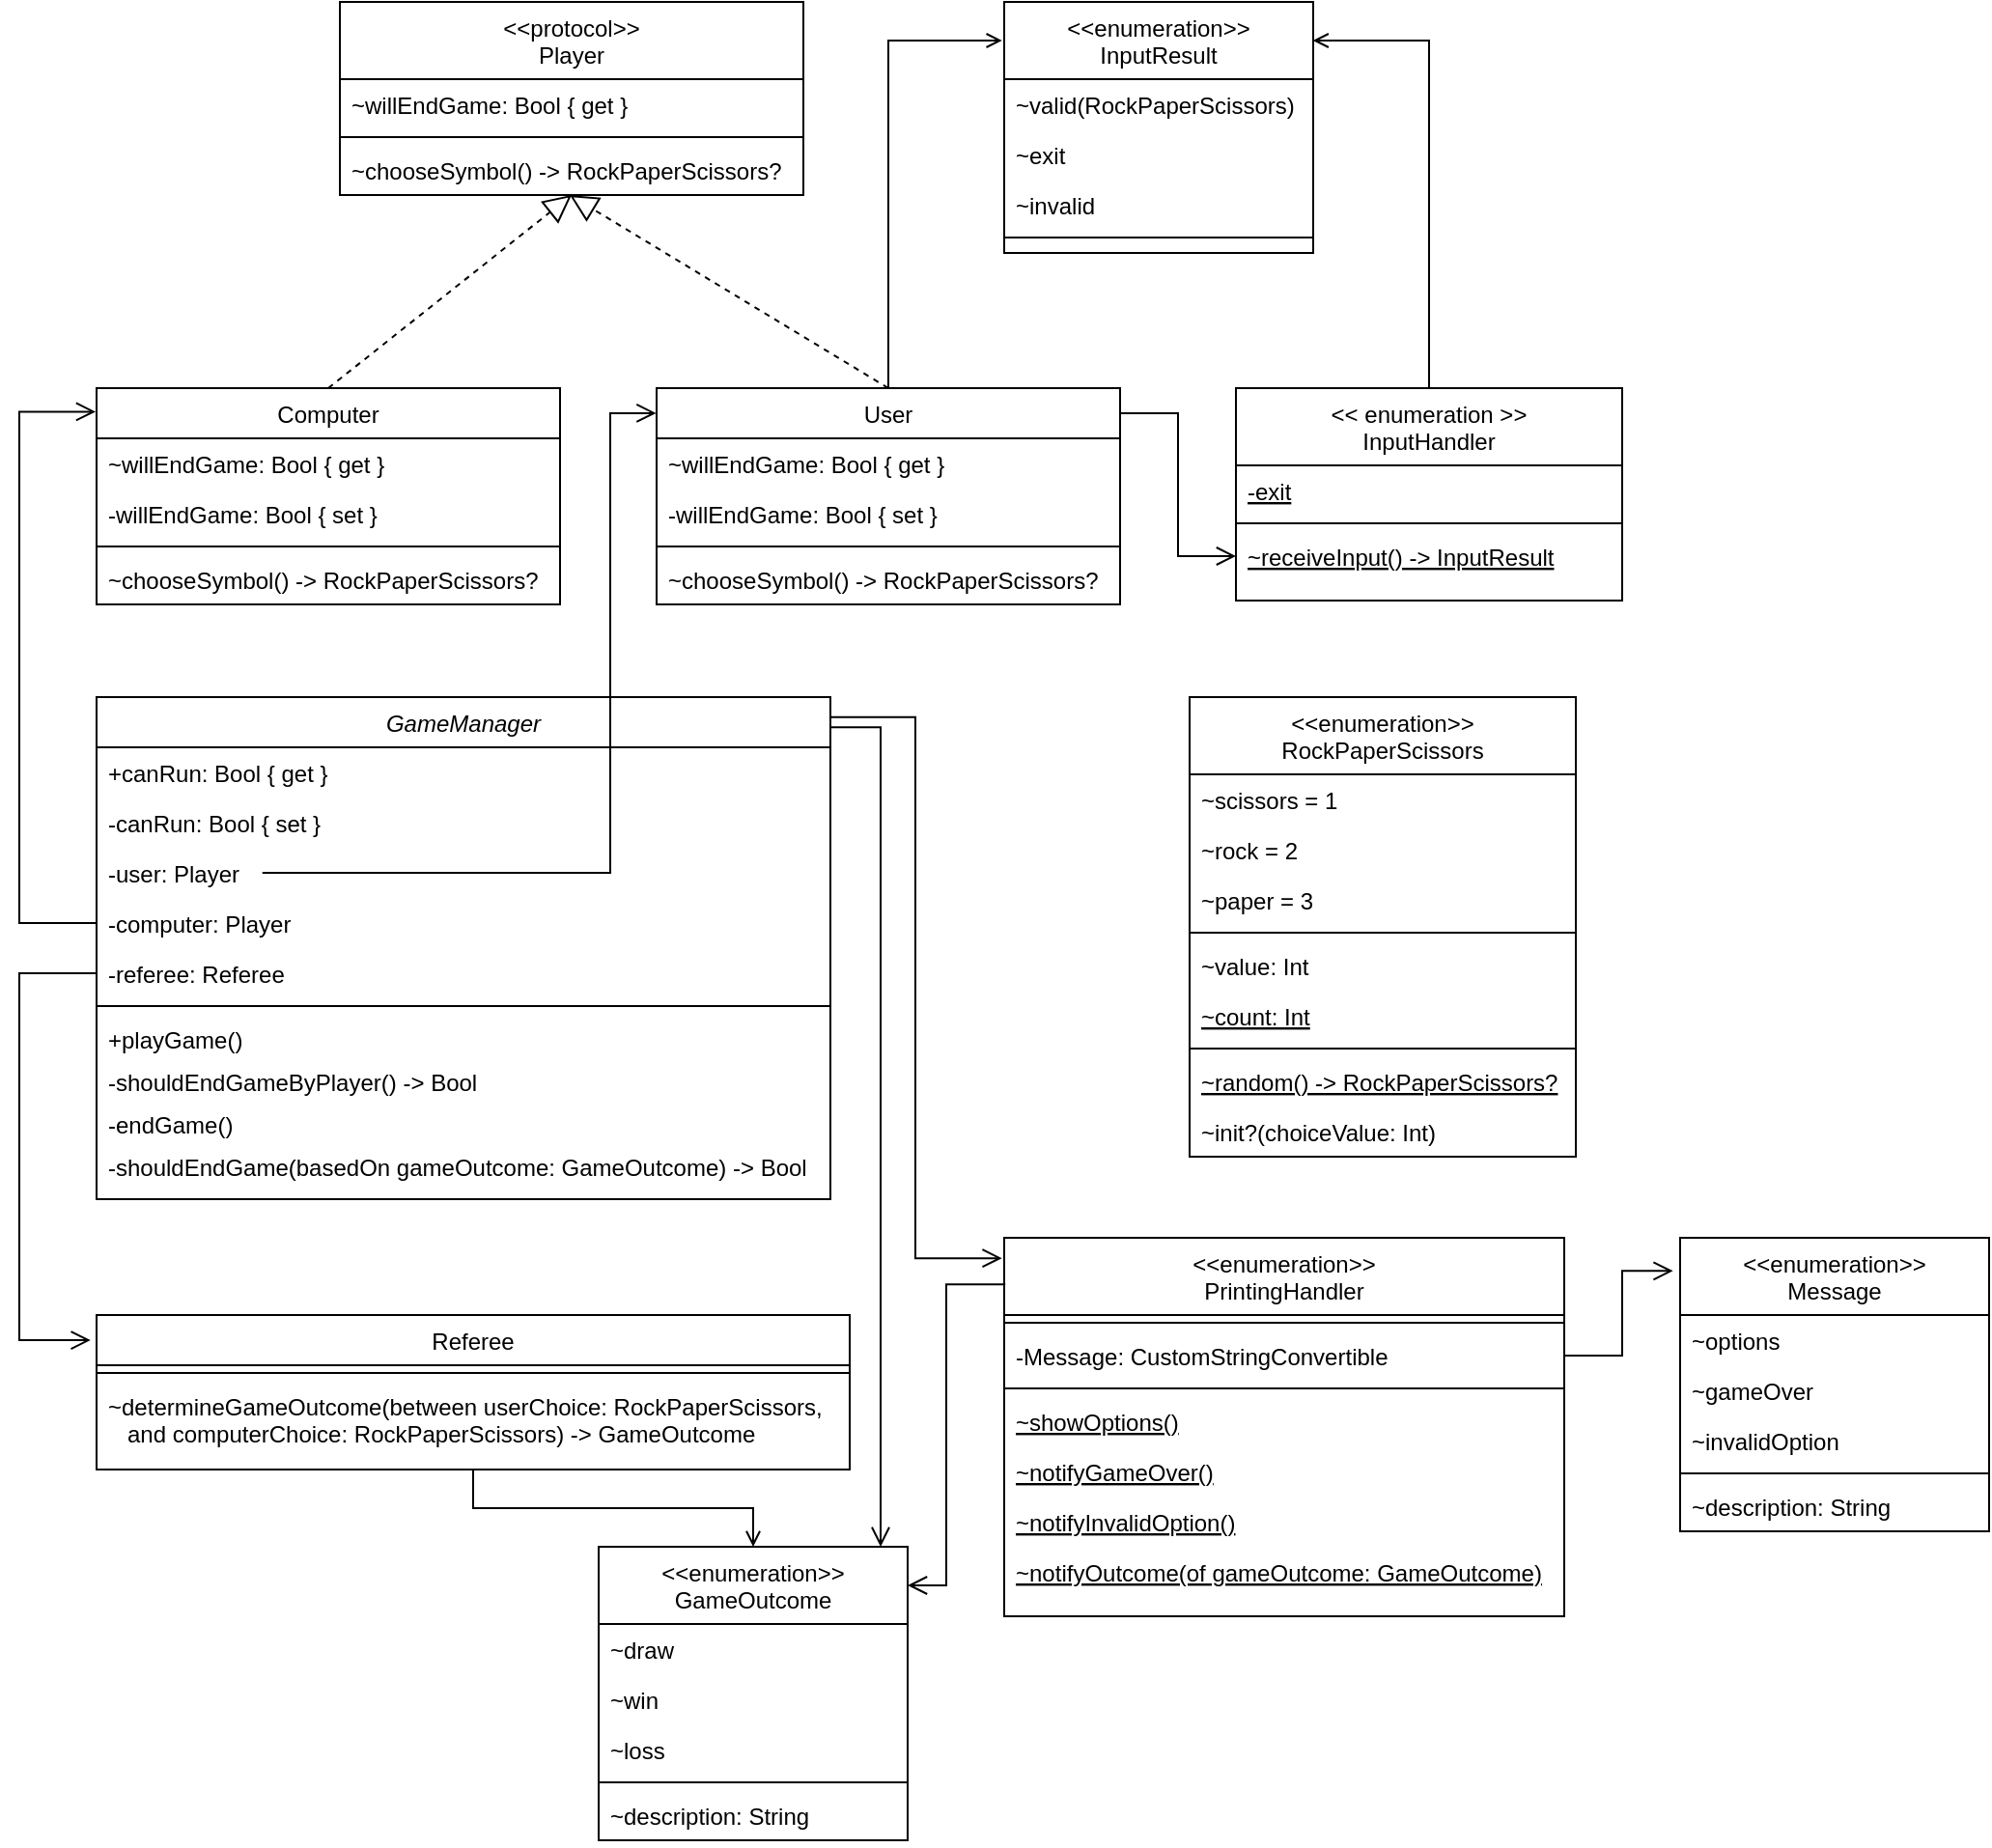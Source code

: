 <mxfile version="22.1.2" type="device">
  <diagram id="C5RBs43oDa-KdzZeNtuy" name="Page-1">
    <mxGraphModel dx="995" dy="687" grid="1" gridSize="10" guides="1" tooltips="1" connect="1" arrows="1" fold="1" page="1" pageScale="1" pageWidth="1169" pageHeight="1654" math="0" shadow="0">
      <root>
        <mxCell id="WIyWlLk6GJQsqaUBKTNV-0" />
        <mxCell id="WIyWlLk6GJQsqaUBKTNV-1" parent="WIyWlLk6GJQsqaUBKTNV-0" />
        <mxCell id="zkfFHV4jXpPFQw0GAbJ--0" value="GameManager" style="swimlane;fontStyle=2;align=center;verticalAlign=top;childLayout=stackLayout;horizontal=1;startSize=26;horizontalStack=0;resizeParent=1;resizeLast=0;collapsible=1;marginBottom=0;rounded=0;shadow=0;strokeWidth=1;" parent="WIyWlLk6GJQsqaUBKTNV-1" vertex="1">
          <mxGeometry x="114" y="400" width="380" height="260" as="geometry">
            <mxRectangle x="230" y="140" width="160" height="26" as="alternateBounds" />
          </mxGeometry>
        </mxCell>
        <mxCell id="zkfFHV4jXpPFQw0GAbJ--1" value="+canRun: Bool { get }" style="text;align=left;verticalAlign=top;spacingLeft=4;spacingRight=4;overflow=hidden;rotatable=0;points=[[0,0.5],[1,0.5]];portConstraint=eastwest;" parent="zkfFHV4jXpPFQw0GAbJ--0" vertex="1">
          <mxGeometry y="26" width="380" height="26" as="geometry" />
        </mxCell>
        <mxCell id="zkfFHV4jXpPFQw0GAbJ--2" value="-canRun: Bool { set }" style="text;align=left;verticalAlign=top;spacingLeft=4;spacingRight=4;overflow=hidden;rotatable=0;points=[[0,0.5],[1,0.5]];portConstraint=eastwest;rounded=0;shadow=0;html=0;" parent="zkfFHV4jXpPFQw0GAbJ--0" vertex="1">
          <mxGeometry y="52" width="380" height="26" as="geometry" />
        </mxCell>
        <mxCell id="s623HBF7WjrTzKDzdVk1-55" value="-user: Player" style="text;align=left;verticalAlign=top;spacingLeft=4;spacingRight=4;overflow=hidden;rotatable=0;points=[[0,0.5],[1,0.5]];portConstraint=eastwest;rounded=0;shadow=0;html=0;" parent="zkfFHV4jXpPFQw0GAbJ--0" vertex="1">
          <mxGeometry y="78" width="380" height="26" as="geometry" />
        </mxCell>
        <mxCell id="s623HBF7WjrTzKDzdVk1-54" value="-computer: Player" style="text;align=left;verticalAlign=top;spacingLeft=4;spacingRight=4;overflow=hidden;rotatable=0;points=[[0,0.5],[1,0.5]];portConstraint=eastwest;rounded=0;shadow=0;html=0;" parent="zkfFHV4jXpPFQw0GAbJ--0" vertex="1">
          <mxGeometry y="104" width="380" height="26" as="geometry" />
        </mxCell>
        <mxCell id="s623HBF7WjrTzKDzdVk1-56" value="-referee: Referee" style="text;align=left;verticalAlign=top;spacingLeft=4;spacingRight=4;overflow=hidden;rotatable=0;points=[[0,0.5],[1,0.5]];portConstraint=eastwest;rounded=0;shadow=0;html=0;" parent="zkfFHV4jXpPFQw0GAbJ--0" vertex="1">
          <mxGeometry y="130" width="380" height="26" as="geometry" />
        </mxCell>
        <mxCell id="zkfFHV4jXpPFQw0GAbJ--4" value="" style="line;html=1;strokeWidth=1;align=left;verticalAlign=middle;spacingTop=-1;spacingLeft=3;spacingRight=3;rotatable=0;labelPosition=right;points=[];portConstraint=eastwest;" parent="zkfFHV4jXpPFQw0GAbJ--0" vertex="1">
          <mxGeometry y="156" width="380" height="8" as="geometry" />
        </mxCell>
        <mxCell id="qmUEVyKpziymvP2P_vaz-50" value="+playGame()" style="text;align=left;verticalAlign=top;spacingLeft=4;spacingRight=4;overflow=hidden;rotatable=0;points=[[0,0.5],[1,0.5]];portConstraint=eastwest;strokeColor=none;" parent="zkfFHV4jXpPFQw0GAbJ--0" vertex="1">
          <mxGeometry y="164" width="380" height="22" as="geometry" />
        </mxCell>
        <mxCell id="qmUEVyKpziymvP2P_vaz-51" value="-shouldEndGameByPlayer() -&gt; Bool" style="text;align=left;verticalAlign=top;spacingLeft=4;spacingRight=4;overflow=hidden;rotatable=0;points=[[0,0.5],[1,0.5]];portConstraint=eastwest;strokeColor=none;" parent="zkfFHV4jXpPFQw0GAbJ--0" vertex="1">
          <mxGeometry y="186" width="380" height="22" as="geometry" />
        </mxCell>
        <mxCell id="i6mBD4vegmEakO4FTFAI-4" value="-endGame()" style="text;align=left;verticalAlign=top;spacingLeft=4;spacingRight=4;overflow=hidden;rotatable=0;points=[[0,0.5],[1,0.5]];portConstraint=eastwest;strokeColor=none;" parent="zkfFHV4jXpPFQw0GAbJ--0" vertex="1">
          <mxGeometry y="208" width="380" height="22" as="geometry" />
        </mxCell>
        <mxCell id="i6mBD4vegmEakO4FTFAI-1" value="-shouldEndGame(basedOn gameOutcome: GameOutcome) -&gt; Bool" style="text;align=left;verticalAlign=top;spacingLeft=4;spacingRight=4;overflow=hidden;rotatable=0;points=[[0,0.5],[1,0.5]];portConstraint=eastwest;strokeColor=none;" parent="zkfFHV4jXpPFQw0GAbJ--0" vertex="1">
          <mxGeometry y="230" width="380" height="22" as="geometry" />
        </mxCell>
        <mxCell id="qmUEVyKpziymvP2P_vaz-57" value="&lt;&lt;enumeration&gt;&gt;&#xa;RockPaperScissors" style="swimlane;fontStyle=0;align=center;verticalAlign=top;childLayout=stackLayout;horizontal=1;startSize=40;horizontalStack=0;resizeParent=1;resizeLast=0;collapsible=1;marginBottom=0;rounded=0;shadow=0;strokeWidth=1;" parent="WIyWlLk6GJQsqaUBKTNV-1" vertex="1">
          <mxGeometry x="680" y="400" width="200" height="238" as="geometry">
            <mxRectangle x="340" y="380" width="170" height="26" as="alternateBounds" />
          </mxGeometry>
        </mxCell>
        <mxCell id="qmUEVyKpziymvP2P_vaz-58" value="~scissors = 1" style="text;align=left;verticalAlign=top;spacingLeft=4;spacingRight=4;overflow=hidden;rotatable=0;points=[[0,0.5],[1,0.5]];portConstraint=eastwest;" parent="qmUEVyKpziymvP2P_vaz-57" vertex="1">
          <mxGeometry y="40" width="200" height="26" as="geometry" />
        </mxCell>
        <mxCell id="qmUEVyKpziymvP2P_vaz-69" value="~rock = 2" style="text;align=left;verticalAlign=top;spacingLeft=4;spacingRight=4;overflow=hidden;rotatable=0;points=[[0,0.5],[1,0.5]];portConstraint=eastwest;" parent="qmUEVyKpziymvP2P_vaz-57" vertex="1">
          <mxGeometry y="66" width="200" height="26" as="geometry" />
        </mxCell>
        <mxCell id="qmUEVyKpziymvP2P_vaz-70" value="~paper = 3" style="text;align=left;verticalAlign=top;spacingLeft=4;spacingRight=4;overflow=hidden;rotatable=0;points=[[0,0.5],[1,0.5]];portConstraint=eastwest;" parent="qmUEVyKpziymvP2P_vaz-57" vertex="1">
          <mxGeometry y="92" width="200" height="26" as="geometry" />
        </mxCell>
        <mxCell id="qmUEVyKpziymvP2P_vaz-59" value="" style="line;html=1;strokeWidth=1;align=left;verticalAlign=middle;spacingTop=-1;spacingLeft=3;spacingRight=3;rotatable=0;labelPosition=right;points=[];portConstraint=eastwest;" parent="qmUEVyKpziymvP2P_vaz-57" vertex="1">
          <mxGeometry y="118" width="200" height="8" as="geometry" />
        </mxCell>
        <mxCell id="s623HBF7WjrTzKDzdVk1-36" value="~value: Int" style="text;align=left;verticalAlign=top;spacingLeft=4;spacingRight=4;overflow=hidden;rotatable=0;points=[[0,0.5],[1,0.5]];portConstraint=eastwest;" parent="qmUEVyKpziymvP2P_vaz-57" vertex="1">
          <mxGeometry y="126" width="200" height="26" as="geometry" />
        </mxCell>
        <mxCell id="s623HBF7WjrTzKDzdVk1-40" value="~count: Int" style="text;align=left;verticalAlign=top;spacingLeft=4;spacingRight=4;overflow=hidden;rotatable=0;points=[[0,0.5],[1,0.5]];portConstraint=eastwest;fontStyle=4" parent="qmUEVyKpziymvP2P_vaz-57" vertex="1">
          <mxGeometry y="152" width="200" height="26" as="geometry" />
        </mxCell>
        <mxCell id="s623HBF7WjrTzKDzdVk1-39" value="" style="line;html=1;strokeWidth=1;align=left;verticalAlign=middle;spacingTop=-1;spacingLeft=3;spacingRight=3;rotatable=0;labelPosition=right;points=[];portConstraint=eastwest;" parent="qmUEVyKpziymvP2P_vaz-57" vertex="1">
          <mxGeometry y="178" width="200" height="8" as="geometry" />
        </mxCell>
        <mxCell id="s623HBF7WjrTzKDzdVk1-38" value="~random() -&gt; RockPaperScissors?" style="text;align=left;verticalAlign=top;spacingLeft=4;spacingRight=4;overflow=hidden;rotatable=0;points=[[0,0.5],[1,0.5]];portConstraint=eastwest;fontStyle=4" parent="qmUEVyKpziymvP2P_vaz-57" vertex="1">
          <mxGeometry y="186" width="200" height="26" as="geometry" />
        </mxCell>
        <mxCell id="s623HBF7WjrTzKDzdVk1-37" value="~init?(choiceValue: Int)" style="text;align=left;verticalAlign=top;spacingLeft=4;spacingRight=4;overflow=hidden;rotatable=0;points=[[0,0.5],[1,0.5]];portConstraint=eastwest;" parent="qmUEVyKpziymvP2P_vaz-57" vertex="1">
          <mxGeometry y="212" width="200" height="26" as="geometry" />
        </mxCell>
        <mxCell id="qmUEVyKpziymvP2P_vaz-72" value="&lt;&lt;enumeration&gt;&gt;&#xa;Message" style="swimlane;fontStyle=0;align=center;verticalAlign=top;childLayout=stackLayout;horizontal=1;startSize=40;horizontalStack=0;resizeParent=1;resizeLast=0;collapsible=1;marginBottom=0;rounded=0;shadow=0;strokeWidth=1;" parent="WIyWlLk6GJQsqaUBKTNV-1" vertex="1">
          <mxGeometry x="934" y="680" width="160" height="152" as="geometry">
            <mxRectangle x="340" y="380" width="170" height="26" as="alternateBounds" />
          </mxGeometry>
        </mxCell>
        <mxCell id="qmUEVyKpziymvP2P_vaz-73" value="~options" style="text;align=left;verticalAlign=top;spacingLeft=4;spacingRight=4;overflow=hidden;rotatable=0;points=[[0,0.5],[1,0.5]];portConstraint=eastwest;" parent="qmUEVyKpziymvP2P_vaz-72" vertex="1">
          <mxGeometry y="40" width="160" height="26" as="geometry" />
        </mxCell>
        <mxCell id="qmUEVyKpziymvP2P_vaz-74" value="~gameOver" style="text;align=left;verticalAlign=top;spacingLeft=4;spacingRight=4;overflow=hidden;rotatable=0;points=[[0,0.5],[1,0.5]];portConstraint=eastwest;" parent="qmUEVyKpziymvP2P_vaz-72" vertex="1">
          <mxGeometry y="66" width="160" height="26" as="geometry" />
        </mxCell>
        <mxCell id="qmUEVyKpziymvP2P_vaz-75" value="~invalidOption" style="text;align=left;verticalAlign=top;spacingLeft=4;spacingRight=4;overflow=hidden;rotatable=0;points=[[0,0.5],[1,0.5]];portConstraint=eastwest;" parent="qmUEVyKpziymvP2P_vaz-72" vertex="1">
          <mxGeometry y="92" width="160" height="26" as="geometry" />
        </mxCell>
        <mxCell id="qmUEVyKpziymvP2P_vaz-76" value="" style="line;html=1;strokeWidth=1;align=left;verticalAlign=middle;spacingTop=-1;spacingLeft=3;spacingRight=3;rotatable=0;labelPosition=right;points=[];portConstraint=eastwest;" parent="qmUEVyKpziymvP2P_vaz-72" vertex="1">
          <mxGeometry y="118" width="160" height="8" as="geometry" />
        </mxCell>
        <mxCell id="qmUEVyKpziymvP2P_vaz-78" value="~description: String" style="text;align=left;verticalAlign=top;spacingLeft=4;spacingRight=4;overflow=hidden;rotatable=0;points=[[0,0.5],[1,0.5]];portConstraint=eastwest;" parent="qmUEVyKpziymvP2P_vaz-72" vertex="1">
          <mxGeometry y="126" width="160" height="26" as="geometry" />
        </mxCell>
        <mxCell id="-9zZKkEwCmD_-viZf4k5-0" value="" style="edgeStyle=elbowEdgeStyle;elbow=horizontal;endArrow=open;html=1;curved=0;rounded=0;endSize=8;startSize=8;endFill=0;entryX=-0.004;entryY=0.054;entryDx=0;entryDy=0;entryPerimeter=0;exitX=0.999;exitY=0.04;exitDx=0;exitDy=0;exitPerimeter=0;" parent="WIyWlLk6GJQsqaUBKTNV-1" source="zkfFHV4jXpPFQw0GAbJ--0" target="s623HBF7WjrTzKDzdVk1-62" edge="1">
          <mxGeometry width="50" height="50" relative="1" as="geometry">
            <mxPoint x="514" y="410" as="sourcePoint" />
            <mxPoint x="574" y="464.16" as="targetPoint" />
            <Array as="points" />
          </mxGeometry>
        </mxCell>
        <mxCell id="s623HBF7WjrTzKDzdVk1-1" value="Referee" style="swimlane;fontStyle=0;align=center;verticalAlign=top;childLayout=stackLayout;horizontal=1;startSize=26;horizontalStack=0;resizeParent=1;resizeLast=0;collapsible=1;marginBottom=0;rounded=0;shadow=0;strokeWidth=1;" parent="WIyWlLk6GJQsqaUBKTNV-1" vertex="1">
          <mxGeometry x="114" y="720" width="390" height="80" as="geometry">
            <mxRectangle x="560" y="360" width="160" height="26" as="alternateBounds" />
          </mxGeometry>
        </mxCell>
        <mxCell id="s623HBF7WjrTzKDzdVk1-2" value="" style="line;html=1;strokeWidth=1;align=left;verticalAlign=middle;spacingTop=-1;spacingLeft=3;spacingRight=3;rotatable=0;labelPosition=right;points=[];portConstraint=eastwest;" parent="s623HBF7WjrTzKDzdVk1-1" vertex="1">
          <mxGeometry y="26" width="390" height="8" as="geometry" />
        </mxCell>
        <mxCell id="s623HBF7WjrTzKDzdVk1-4" value="~determineGameOutcome(between userChoice: RockPaperScissors,&#xa;   and computerChoice: RockPaperScissors) -&gt; GameOutcome" style="text;align=left;verticalAlign=top;spacingLeft=4;spacingRight=4;overflow=hidden;rotatable=0;points=[[0,0.5],[1,0.5]];portConstraint=eastwest;" parent="s623HBF7WjrTzKDzdVk1-1" vertex="1">
          <mxGeometry y="34" width="390" height="38" as="geometry" />
        </mxCell>
        <mxCell id="s623HBF7WjrTzKDzdVk1-10" value="&lt;&lt;protocol&gt;&gt;&#xa;Player" style="swimlane;fontStyle=0;align=center;verticalAlign=top;childLayout=stackLayout;horizontal=1;startSize=40;horizontalStack=0;resizeParent=1;resizeLast=0;collapsible=1;marginBottom=0;rounded=0;shadow=0;strokeWidth=1;" parent="WIyWlLk6GJQsqaUBKTNV-1" vertex="1">
          <mxGeometry x="240" y="40" width="240" height="100" as="geometry">
            <mxRectangle x="340" y="380" width="170" height="26" as="alternateBounds" />
          </mxGeometry>
        </mxCell>
        <mxCell id="s623HBF7WjrTzKDzdVk1-11" value="~willEndGame: Bool { get }" style="text;align=left;verticalAlign=top;spacingLeft=4;spacingRight=4;overflow=hidden;rotatable=0;points=[[0,0.5],[1,0.5]];portConstraint=eastwest;" parent="s623HBF7WjrTzKDzdVk1-10" vertex="1">
          <mxGeometry y="40" width="240" height="26" as="geometry" />
        </mxCell>
        <mxCell id="s623HBF7WjrTzKDzdVk1-14" value="" style="line;html=1;strokeWidth=1;align=left;verticalAlign=middle;spacingTop=-1;spacingLeft=3;spacingRight=3;rotatable=0;labelPosition=right;points=[];portConstraint=eastwest;" parent="s623HBF7WjrTzKDzdVk1-10" vertex="1">
          <mxGeometry y="66" width="240" height="8" as="geometry" />
        </mxCell>
        <mxCell id="s623HBF7WjrTzKDzdVk1-27" value="~chooseSymbol() -&gt; RockPaperScissors?" style="text;align=left;verticalAlign=top;spacingLeft=4;spacingRight=4;overflow=hidden;rotatable=0;points=[[0,0.5],[1,0.5]];portConstraint=eastwest;" parent="s623HBF7WjrTzKDzdVk1-10" vertex="1">
          <mxGeometry y="74" width="240" height="26" as="geometry" />
        </mxCell>
        <mxCell id="s623HBF7WjrTzKDzdVk1-30" value="Computer" style="swimlane;fontStyle=0;align=center;verticalAlign=top;childLayout=stackLayout;horizontal=1;startSize=26;horizontalStack=0;resizeParent=1;resizeLast=0;collapsible=1;marginBottom=0;rounded=0;shadow=0;strokeWidth=1;" parent="WIyWlLk6GJQsqaUBKTNV-1" vertex="1">
          <mxGeometry x="114" y="240" width="240" height="112" as="geometry">
            <mxRectangle x="560" y="360" width="160" height="26" as="alternateBounds" />
          </mxGeometry>
        </mxCell>
        <mxCell id="s623HBF7WjrTzKDzdVk1-31" value="~willEndGame: Bool { get }" style="text;align=left;verticalAlign=top;spacingLeft=4;spacingRight=4;overflow=hidden;rotatable=0;points=[[0,0.5],[1,0.5]];portConstraint=eastwest;" parent="s623HBF7WjrTzKDzdVk1-30" vertex="1">
          <mxGeometry y="26" width="240" height="26" as="geometry" />
        </mxCell>
        <mxCell id="s623HBF7WjrTzKDzdVk1-32" value="-willEndGame: Bool { set }" style="text;align=left;verticalAlign=top;spacingLeft=4;spacingRight=4;overflow=hidden;rotatable=0;points=[[0,0.5],[1,0.5]];portConstraint=eastwest;" parent="s623HBF7WjrTzKDzdVk1-30" vertex="1">
          <mxGeometry y="52" width="240" height="26" as="geometry" />
        </mxCell>
        <mxCell id="s623HBF7WjrTzKDzdVk1-33" value="" style="line;html=1;strokeWidth=1;align=left;verticalAlign=middle;spacingTop=-1;spacingLeft=3;spacingRight=3;rotatable=0;labelPosition=right;points=[];portConstraint=eastwest;" parent="s623HBF7WjrTzKDzdVk1-30" vertex="1">
          <mxGeometry y="78" width="240" height="8" as="geometry" />
        </mxCell>
        <mxCell id="s623HBF7WjrTzKDzdVk1-34" value="~chooseSymbol() -&gt; RockPaperScissors?" style="text;align=left;verticalAlign=top;spacingLeft=4;spacingRight=4;overflow=hidden;rotatable=0;points=[[0,0.5],[1,0.5]];portConstraint=eastwest;" parent="s623HBF7WjrTzKDzdVk1-30" vertex="1">
          <mxGeometry y="86" width="240" height="26" as="geometry" />
        </mxCell>
        <mxCell id="s623HBF7WjrTzKDzdVk1-41" value="&lt;&lt;enumeration&gt;&gt;&#xa;InputResult" style="swimlane;fontStyle=0;align=center;verticalAlign=top;childLayout=stackLayout;horizontal=1;startSize=40;horizontalStack=0;resizeParent=1;resizeLast=0;collapsible=1;marginBottom=0;rounded=0;shadow=0;strokeWidth=1;" parent="WIyWlLk6GJQsqaUBKTNV-1" vertex="1">
          <mxGeometry x="584" y="40" width="160" height="130" as="geometry">
            <mxRectangle x="340" y="380" width="170" height="26" as="alternateBounds" />
          </mxGeometry>
        </mxCell>
        <mxCell id="s623HBF7WjrTzKDzdVk1-42" value="~valid(RockPaperScissors)" style="text;align=left;verticalAlign=top;spacingLeft=4;spacingRight=4;overflow=hidden;rotatable=0;points=[[0,0.5],[1,0.5]];portConstraint=eastwest;" parent="s623HBF7WjrTzKDzdVk1-41" vertex="1">
          <mxGeometry y="40" width="160" height="26" as="geometry" />
        </mxCell>
        <mxCell id="s623HBF7WjrTzKDzdVk1-43" value="~exit" style="text;align=left;verticalAlign=top;spacingLeft=4;spacingRight=4;overflow=hidden;rotatable=0;points=[[0,0.5],[1,0.5]];portConstraint=eastwest;" parent="s623HBF7WjrTzKDzdVk1-41" vertex="1">
          <mxGeometry y="66" width="160" height="26" as="geometry" />
        </mxCell>
        <mxCell id="s623HBF7WjrTzKDzdVk1-44" value="~invalid" style="text;align=left;verticalAlign=top;spacingLeft=4;spacingRight=4;overflow=hidden;rotatable=0;points=[[0,0.5],[1,0.5]];portConstraint=eastwest;" parent="s623HBF7WjrTzKDzdVk1-41" vertex="1">
          <mxGeometry y="92" width="160" height="26" as="geometry" />
        </mxCell>
        <mxCell id="s623HBF7WjrTzKDzdVk1-45" value="" style="line;html=1;strokeWidth=1;align=left;verticalAlign=middle;spacingTop=-1;spacingLeft=3;spacingRight=3;rotatable=0;labelPosition=right;points=[];portConstraint=eastwest;" parent="s623HBF7WjrTzKDzdVk1-41" vertex="1">
          <mxGeometry y="118" width="160" height="8" as="geometry" />
        </mxCell>
        <mxCell id="s623HBF7WjrTzKDzdVk1-49" value="User" style="swimlane;fontStyle=0;align=center;verticalAlign=top;childLayout=stackLayout;horizontal=1;startSize=26;horizontalStack=0;resizeParent=1;resizeLast=0;collapsible=1;marginBottom=0;rounded=0;shadow=0;strokeWidth=1;" parent="WIyWlLk6GJQsqaUBKTNV-1" vertex="1">
          <mxGeometry x="404" y="240" width="240" height="112" as="geometry">
            <mxRectangle x="560" y="360" width="160" height="26" as="alternateBounds" />
          </mxGeometry>
        </mxCell>
        <mxCell id="s623HBF7WjrTzKDzdVk1-50" value="~willEndGame: Bool { get }" style="text;align=left;verticalAlign=top;spacingLeft=4;spacingRight=4;overflow=hidden;rotatable=0;points=[[0,0.5],[1,0.5]];portConstraint=eastwest;" parent="s623HBF7WjrTzKDzdVk1-49" vertex="1">
          <mxGeometry y="26" width="240" height="26" as="geometry" />
        </mxCell>
        <mxCell id="s623HBF7WjrTzKDzdVk1-51" value="-willEndGame: Bool { set }" style="text;align=left;verticalAlign=top;spacingLeft=4;spacingRight=4;overflow=hidden;rotatable=0;points=[[0,0.5],[1,0.5]];portConstraint=eastwest;" parent="s623HBF7WjrTzKDzdVk1-49" vertex="1">
          <mxGeometry y="52" width="240" height="26" as="geometry" />
        </mxCell>
        <mxCell id="s623HBF7WjrTzKDzdVk1-52" value="" style="line;html=1;strokeWidth=1;align=left;verticalAlign=middle;spacingTop=-1;spacingLeft=3;spacingRight=3;rotatable=0;labelPosition=right;points=[];portConstraint=eastwest;" parent="s623HBF7WjrTzKDzdVk1-49" vertex="1">
          <mxGeometry y="78" width="240" height="8" as="geometry" />
        </mxCell>
        <mxCell id="s623HBF7WjrTzKDzdVk1-53" value="~chooseSymbol() -&gt; RockPaperScissors?" style="text;align=left;verticalAlign=top;spacingLeft=4;spacingRight=4;overflow=hidden;rotatable=0;points=[[0,0.5],[1,0.5]];portConstraint=eastwest;" parent="s623HBF7WjrTzKDzdVk1-49" vertex="1">
          <mxGeometry y="86" width="240" height="26" as="geometry" />
        </mxCell>
        <mxCell id="s623HBF7WjrTzKDzdVk1-57" value="&lt;&lt; enumeration &gt;&gt;&#xa;InputHandler" style="swimlane;fontStyle=0;align=center;verticalAlign=top;childLayout=stackLayout;horizontal=1;startSize=40;horizontalStack=0;resizeParent=1;resizeLast=0;collapsible=1;marginBottom=0;rounded=0;shadow=0;strokeWidth=1;" parent="WIyWlLk6GJQsqaUBKTNV-1" vertex="1">
          <mxGeometry x="704" y="240" width="200" height="110" as="geometry">
            <mxRectangle x="560" y="360" width="160" height="26" as="alternateBounds" />
          </mxGeometry>
        </mxCell>
        <mxCell id="s623HBF7WjrTzKDzdVk1-58" value="-exit" style="text;align=left;verticalAlign=top;spacingLeft=4;spacingRight=4;overflow=hidden;rotatable=0;points=[[0,0.5],[1,0.5]];portConstraint=eastwest;fontStyle=4" parent="s623HBF7WjrTzKDzdVk1-57" vertex="1">
          <mxGeometry y="40" width="200" height="26" as="geometry" />
        </mxCell>
        <mxCell id="s623HBF7WjrTzKDzdVk1-60" value="" style="line;html=1;strokeWidth=1;align=left;verticalAlign=middle;spacingTop=-1;spacingLeft=3;spacingRight=3;rotatable=0;labelPosition=right;points=[];portConstraint=eastwest;" parent="s623HBF7WjrTzKDzdVk1-57" vertex="1">
          <mxGeometry y="66" width="200" height="8" as="geometry" />
        </mxCell>
        <mxCell id="s623HBF7WjrTzKDzdVk1-61" value="~receiveInput() -&gt; InputResult" style="text;align=left;verticalAlign=top;spacingLeft=4;spacingRight=4;overflow=hidden;rotatable=0;points=[[0,0.5],[1,0.5]];portConstraint=eastwest;fontStyle=4" parent="s623HBF7WjrTzKDzdVk1-57" vertex="1">
          <mxGeometry y="74" width="200" height="26" as="geometry" />
        </mxCell>
        <mxCell id="s623HBF7WjrTzKDzdVk1-62" value="&lt;&lt;enumeration&gt;&gt;&#xa;PrintingHandler" style="swimlane;fontStyle=0;align=center;verticalAlign=top;childLayout=stackLayout;horizontal=1;startSize=40;horizontalStack=0;resizeParent=1;resizeLast=0;collapsible=1;marginBottom=0;rounded=0;shadow=0;strokeWidth=1;" parent="WIyWlLk6GJQsqaUBKTNV-1" vertex="1">
          <mxGeometry x="584" y="680" width="290" height="196" as="geometry">
            <mxRectangle x="340" y="380" width="170" height="26" as="alternateBounds" />
          </mxGeometry>
        </mxCell>
        <mxCell id="s623HBF7WjrTzKDzdVk1-66" value="" style="line;html=1;strokeWidth=1;align=left;verticalAlign=middle;spacingTop=-1;spacingLeft=3;spacingRight=3;rotatable=0;labelPosition=right;points=[];portConstraint=eastwest;" parent="s623HBF7WjrTzKDzdVk1-62" vertex="1">
          <mxGeometry y="40" width="290" height="8" as="geometry" />
        </mxCell>
        <mxCell id="s623HBF7WjrTzKDzdVk1-63" value="-Message: CustomStringConvertible" style="text;align=left;verticalAlign=top;spacingLeft=4;spacingRight=4;overflow=hidden;rotatable=0;points=[[0,0.5],[1,0.5]];portConstraint=eastwest;" parent="s623HBF7WjrTzKDzdVk1-62" vertex="1">
          <mxGeometry y="48" width="290" height="26" as="geometry" />
        </mxCell>
        <mxCell id="mDiNn8X6zUOTqSWpwGkp-0" value="" style="line;html=1;strokeWidth=1;align=left;verticalAlign=middle;spacingTop=-1;spacingLeft=3;spacingRight=3;rotatable=0;labelPosition=right;points=[];portConstraint=eastwest;" parent="s623HBF7WjrTzKDzdVk1-62" vertex="1">
          <mxGeometry y="74" width="290" height="8" as="geometry" />
        </mxCell>
        <mxCell id="s623HBF7WjrTzKDzdVk1-65" value="~showOptions()" style="text;align=left;verticalAlign=top;spacingLeft=4;spacingRight=4;overflow=hidden;rotatable=0;points=[[0,0.5],[1,0.5]];portConstraint=eastwest;fontStyle=4" parent="s623HBF7WjrTzKDzdVk1-62" vertex="1">
          <mxGeometry y="82" width="290" height="26" as="geometry" />
        </mxCell>
        <mxCell id="s623HBF7WjrTzKDzdVk1-64" value="~notifyGameOver()" style="text;align=left;verticalAlign=top;spacingLeft=4;spacingRight=4;overflow=hidden;rotatable=0;points=[[0,0.5],[1,0.5]];portConstraint=eastwest;fontStyle=4" parent="s623HBF7WjrTzKDzdVk1-62" vertex="1">
          <mxGeometry y="108" width="290" height="26" as="geometry" />
        </mxCell>
        <mxCell id="mDiNn8X6zUOTqSWpwGkp-1" value="~notifyInvalidOption()" style="text;align=left;verticalAlign=top;spacingLeft=4;spacingRight=4;overflow=hidden;rotatable=0;points=[[0,0.5],[1,0.5]];portConstraint=eastwest;fontStyle=4" parent="s623HBF7WjrTzKDzdVk1-62" vertex="1">
          <mxGeometry y="134" width="290" height="26" as="geometry" />
        </mxCell>
        <mxCell id="mDiNn8X6zUOTqSWpwGkp-2" value="~notifyOutcome(of gameOutcome: GameOutcome)" style="text;align=left;verticalAlign=top;spacingLeft=4;spacingRight=4;overflow=hidden;rotatable=0;points=[[0,0.5],[1,0.5]];portConstraint=eastwest;fontStyle=4" parent="s623HBF7WjrTzKDzdVk1-62" vertex="1">
          <mxGeometry y="160" width="290" height="26" as="geometry" />
        </mxCell>
        <mxCell id="mDiNn8X6zUOTqSWpwGkp-3" value="" style="endArrow=block;dashed=1;endFill=0;endSize=12;html=1;rounded=0;entryX=0.5;entryY=1;entryDx=0;entryDy=0;entryPerimeter=0;exitX=0.5;exitY=0;exitDx=0;exitDy=0;" parent="WIyWlLk6GJQsqaUBKTNV-1" source="s623HBF7WjrTzKDzdVk1-30" target="s623HBF7WjrTzKDzdVk1-27" edge="1">
          <mxGeometry width="160" relative="1" as="geometry">
            <mxPoint x="164" y="210" as="sourcePoint" />
            <mxPoint x="324" y="210" as="targetPoint" />
          </mxGeometry>
        </mxCell>
        <mxCell id="mDiNn8X6zUOTqSWpwGkp-4" value="" style="endArrow=block;dashed=1;endFill=0;endSize=12;html=1;rounded=0;exitX=0.5;exitY=0;exitDx=0;exitDy=0;entryX=0.496;entryY=1;entryDx=0;entryDy=0;entryPerimeter=0;" parent="WIyWlLk6GJQsqaUBKTNV-1" source="s623HBF7WjrTzKDzdVk1-49" target="s623HBF7WjrTzKDzdVk1-27" edge="1">
          <mxGeometry width="160" relative="1" as="geometry">
            <mxPoint x="444" y="240" as="sourcePoint" />
            <mxPoint x="344" y="180" as="targetPoint" />
          </mxGeometry>
        </mxCell>
        <mxCell id="mDiNn8X6zUOTqSWpwGkp-5" value="&lt;&lt;enumeration&gt;&gt;&#xa;GameOutcome" style="swimlane;fontStyle=0;align=center;verticalAlign=top;childLayout=stackLayout;horizontal=1;startSize=40;horizontalStack=0;resizeParent=1;resizeLast=0;collapsible=1;marginBottom=0;rounded=0;shadow=0;strokeWidth=1;" parent="WIyWlLk6GJQsqaUBKTNV-1" vertex="1">
          <mxGeometry x="374" y="840" width="160" height="152" as="geometry">
            <mxRectangle x="340" y="380" width="170" height="26" as="alternateBounds" />
          </mxGeometry>
        </mxCell>
        <mxCell id="mDiNn8X6zUOTqSWpwGkp-6" value="~draw" style="text;align=left;verticalAlign=top;spacingLeft=4;spacingRight=4;overflow=hidden;rotatable=0;points=[[0,0.5],[1,0.5]];portConstraint=eastwest;" parent="mDiNn8X6zUOTqSWpwGkp-5" vertex="1">
          <mxGeometry y="40" width="160" height="26" as="geometry" />
        </mxCell>
        <mxCell id="mDiNn8X6zUOTqSWpwGkp-7" value="~win" style="text;align=left;verticalAlign=top;spacingLeft=4;spacingRight=4;overflow=hidden;rotatable=0;points=[[0,0.5],[1,0.5]];portConstraint=eastwest;" parent="mDiNn8X6zUOTqSWpwGkp-5" vertex="1">
          <mxGeometry y="66" width="160" height="26" as="geometry" />
        </mxCell>
        <mxCell id="mDiNn8X6zUOTqSWpwGkp-8" value="~loss" style="text;align=left;verticalAlign=top;spacingLeft=4;spacingRight=4;overflow=hidden;rotatable=0;points=[[0,0.5],[1,0.5]];portConstraint=eastwest;" parent="mDiNn8X6zUOTqSWpwGkp-5" vertex="1">
          <mxGeometry y="92" width="160" height="26" as="geometry" />
        </mxCell>
        <mxCell id="mDiNn8X6zUOTqSWpwGkp-9" value="" style="line;html=1;strokeWidth=1;align=left;verticalAlign=middle;spacingTop=-1;spacingLeft=3;spacingRight=3;rotatable=0;labelPosition=right;points=[];portConstraint=eastwest;" parent="mDiNn8X6zUOTqSWpwGkp-5" vertex="1">
          <mxGeometry y="118" width="160" height="8" as="geometry" />
        </mxCell>
        <mxCell id="mDiNn8X6zUOTqSWpwGkp-10" value="~description: String" style="text;align=left;verticalAlign=top;spacingLeft=4;spacingRight=4;overflow=hidden;rotatable=0;points=[[0,0.5],[1,0.5]];portConstraint=eastwest;" parent="mDiNn8X6zUOTqSWpwGkp-5" vertex="1">
          <mxGeometry y="126" width="160" height="26" as="geometry" />
        </mxCell>
        <mxCell id="mDiNn8X6zUOTqSWpwGkp-11" value="" style="edgeStyle=elbowEdgeStyle;elbow=horizontal;endArrow=open;html=1;curved=0;rounded=0;endSize=8;startSize=8;endFill=0;exitX=0;exitY=0.5;exitDx=0;exitDy=0;entryX=-0.002;entryY=0.109;entryDx=0;entryDy=0;entryPerimeter=0;" parent="WIyWlLk6GJQsqaUBKTNV-1" source="s623HBF7WjrTzKDzdVk1-54" target="s623HBF7WjrTzKDzdVk1-30" edge="1">
          <mxGeometry width="50" height="50" relative="1" as="geometry">
            <mxPoint x="104" y="557" as="sourcePoint" />
            <mxPoint x="114" y="256" as="targetPoint" />
            <Array as="points">
              <mxPoint x="74" y="430" />
            </Array>
          </mxGeometry>
        </mxCell>
        <mxCell id="mDiNn8X6zUOTqSWpwGkp-15" value="" style="edgeStyle=elbowEdgeStyle;elbow=horizontal;endArrow=open;html=1;curved=0;rounded=0;endSize=8;startSize=8;endFill=0;entryX=-0.001;entryY=0.116;entryDx=0;entryDy=0;entryPerimeter=0;exitX=0.226;exitY=0.5;exitDx=0;exitDy=0;exitPerimeter=0;" parent="WIyWlLk6GJQsqaUBKTNV-1" source="s623HBF7WjrTzKDzdVk1-55" target="s623HBF7WjrTzKDzdVk1-49" edge="1">
          <mxGeometry width="50" height="50" relative="1" as="geometry">
            <mxPoint x="213.87" y="532.84" as="sourcePoint" />
            <mxPoint x="384.0" y="249.632" as="targetPoint" />
            <Array as="points">
              <mxPoint x="380" y="370" />
            </Array>
          </mxGeometry>
        </mxCell>
        <mxCell id="mDiNn8X6zUOTqSWpwGkp-16" value="" style="edgeStyle=elbowEdgeStyle;elbow=vertical;endArrow=open;html=1;curved=0;rounded=0;endSize=8;startSize=8;endFill=0;exitX=0;exitY=0.5;exitDx=0;exitDy=0;entryX=-0.008;entryY=0.163;entryDx=0;entryDy=0;entryPerimeter=0;" parent="WIyWlLk6GJQsqaUBKTNV-1" source="s623HBF7WjrTzKDzdVk1-56" target="s623HBF7WjrTzKDzdVk1-1" edge="1">
          <mxGeometry width="50" height="50" relative="1" as="geometry">
            <mxPoint x="124" y="527" as="sourcePoint" />
            <mxPoint x="124" y="226" as="targetPoint" />
            <Array as="points">
              <mxPoint x="74" y="640" />
            </Array>
          </mxGeometry>
        </mxCell>
        <mxCell id="mDiNn8X6zUOTqSWpwGkp-22" value="" style="endArrow=open;shadow=0;strokeWidth=1;rounded=0;endFill=1;edgeStyle=elbowEdgeStyle;elbow=vertical;exitX=0.5;exitY=0;exitDx=0;exitDy=0;entryX=-0.007;entryY=0.151;entryDx=0;entryDy=0;entryPerimeter=0;" parent="WIyWlLk6GJQsqaUBKTNV-1" source="s623HBF7WjrTzKDzdVk1-49" target="s623HBF7WjrTzKDzdVk1-41" edge="1">
          <mxGeometry x="0.5" y="41" relative="1" as="geometry">
            <mxPoint x="581" y="230" as="sourcePoint" />
            <mxPoint x="514" y="100" as="targetPoint" />
            <mxPoint x="-40" y="32" as="offset" />
            <Array as="points">
              <mxPoint x="540" y="60" />
            </Array>
          </mxGeometry>
        </mxCell>
        <mxCell id="mDiNn8X6zUOTqSWpwGkp-23" value="" style="endArrow=open;shadow=0;strokeWidth=1;rounded=0;endFill=1;edgeStyle=elbowEdgeStyle;elbow=vertical;exitX=0.5;exitY=0;exitDx=0;exitDy=0;entryX=0.999;entryY=0.151;entryDx=0;entryDy=0;entryPerimeter=0;" parent="WIyWlLk6GJQsqaUBKTNV-1" source="s623HBF7WjrTzKDzdVk1-57" target="s623HBF7WjrTzKDzdVk1-41" edge="1">
          <mxGeometry x="0.5" y="41" relative="1" as="geometry">
            <mxPoint x="744" y="240" as="sourcePoint" />
            <mxPoint x="760" y="60" as="targetPoint" />
            <mxPoint x="-40" y="32" as="offset" />
            <Array as="points">
              <mxPoint x="790" y="60" />
            </Array>
          </mxGeometry>
        </mxCell>
        <mxCell id="SWItC1lxOOSz4s0kTF7j-0" value="" style="endArrow=open;shadow=0;strokeWidth=1;rounded=0;endFill=1;edgeStyle=elbowEdgeStyle;elbow=vertical;exitX=0.5;exitY=1;exitDx=0;exitDy=0;entryX=0.5;entryY=0;entryDx=0;entryDy=0;" parent="WIyWlLk6GJQsqaUBKTNV-1" source="s623HBF7WjrTzKDzdVk1-1" target="mDiNn8X6zUOTqSWpwGkp-5" edge="1">
          <mxGeometry x="0.5" y="41" relative="1" as="geometry">
            <mxPoint x="274" y="833" as="sourcePoint" />
            <mxPoint x="354" y="832" as="targetPoint" />
            <mxPoint x="-40" y="32" as="offset" />
          </mxGeometry>
        </mxCell>
        <mxCell id="SWItC1lxOOSz4s0kTF7j-1" value="" style="edgeStyle=elbowEdgeStyle;elbow=horizontal;endArrow=open;html=1;curved=0;rounded=0;endSize=8;startSize=8;endFill=0;exitX=0.002;exitY=0.123;exitDx=0;exitDy=0;exitPerimeter=0;entryX=1;entryY=0.132;entryDx=0;entryDy=0;entryPerimeter=0;" parent="WIyWlLk6GJQsqaUBKTNV-1" source="s623HBF7WjrTzKDzdVk1-62" edge="1">
          <mxGeometry width="50" height="50" relative="1" as="geometry">
            <mxPoint x="581.97" y="697.04" as="sourcePoint" />
            <mxPoint x="534.0" y="860.004" as="targetPoint" />
            <Array as="points">
              <mxPoint x="554" y="719.94" />
            </Array>
          </mxGeometry>
        </mxCell>
        <mxCell id="SWItC1lxOOSz4s0kTF7j-2" value="" style="edgeStyle=elbowEdgeStyle;elbow=horizontal;endArrow=open;html=1;curved=0;rounded=0;endSize=8;startSize=8;endFill=0;entryX=-0.023;entryY=0.113;entryDx=0;entryDy=0;entryPerimeter=0;exitX=1;exitY=0.5;exitDx=0;exitDy=0;" parent="WIyWlLk6GJQsqaUBKTNV-1" source="s623HBF7WjrTzKDzdVk1-63" target="qmUEVyKpziymvP2P_vaz-72" edge="1">
          <mxGeometry width="50" height="50" relative="1" as="geometry">
            <mxPoint x="618" y="922.84" as="sourcePoint" />
            <mxPoint x="788.5" y="640" as="targetPoint" />
            <Array as="points">
              <mxPoint x="904" y="720" />
            </Array>
          </mxGeometry>
        </mxCell>
        <mxCell id="SWItC1lxOOSz4s0kTF7j-3" value="" style="edgeStyle=elbowEdgeStyle;elbow=horizontal;endArrow=open;html=1;curved=0;rounded=0;endSize=8;startSize=8;endFill=0;entryX=0;entryY=0.5;entryDx=0;entryDy=0;exitX=0.999;exitY=0.116;exitDx=0;exitDy=0;exitPerimeter=0;" parent="WIyWlLk6GJQsqaUBKTNV-1" source="s623HBF7WjrTzKDzdVk1-49" target="s623HBF7WjrTzKDzdVk1-61" edge="1">
          <mxGeometry width="50" height="50" relative="1" as="geometry">
            <mxPoint x="619.5" y="380" as="sourcePoint" />
            <mxPoint x="708.5" y="660" as="targetPoint" />
            <Array as="points" />
          </mxGeometry>
        </mxCell>
        <mxCell id="SWItC1lxOOSz4s0kTF7j-6" value="" style="edgeStyle=segmentEdgeStyle;endArrow=open;html=1;curved=0;rounded=0;endSize=8;startSize=8;exitX=1;exitY=0.06;exitDx=0;exitDy=0;exitPerimeter=0;endFill=0;" parent="WIyWlLk6GJQsqaUBKTNV-1" source="zkfFHV4jXpPFQw0GAbJ--0" edge="1">
          <mxGeometry width="50" height="50" relative="1" as="geometry">
            <mxPoint x="480" y="560" as="sourcePoint" />
            <mxPoint x="520" y="840" as="targetPoint" />
          </mxGeometry>
        </mxCell>
      </root>
    </mxGraphModel>
  </diagram>
</mxfile>
